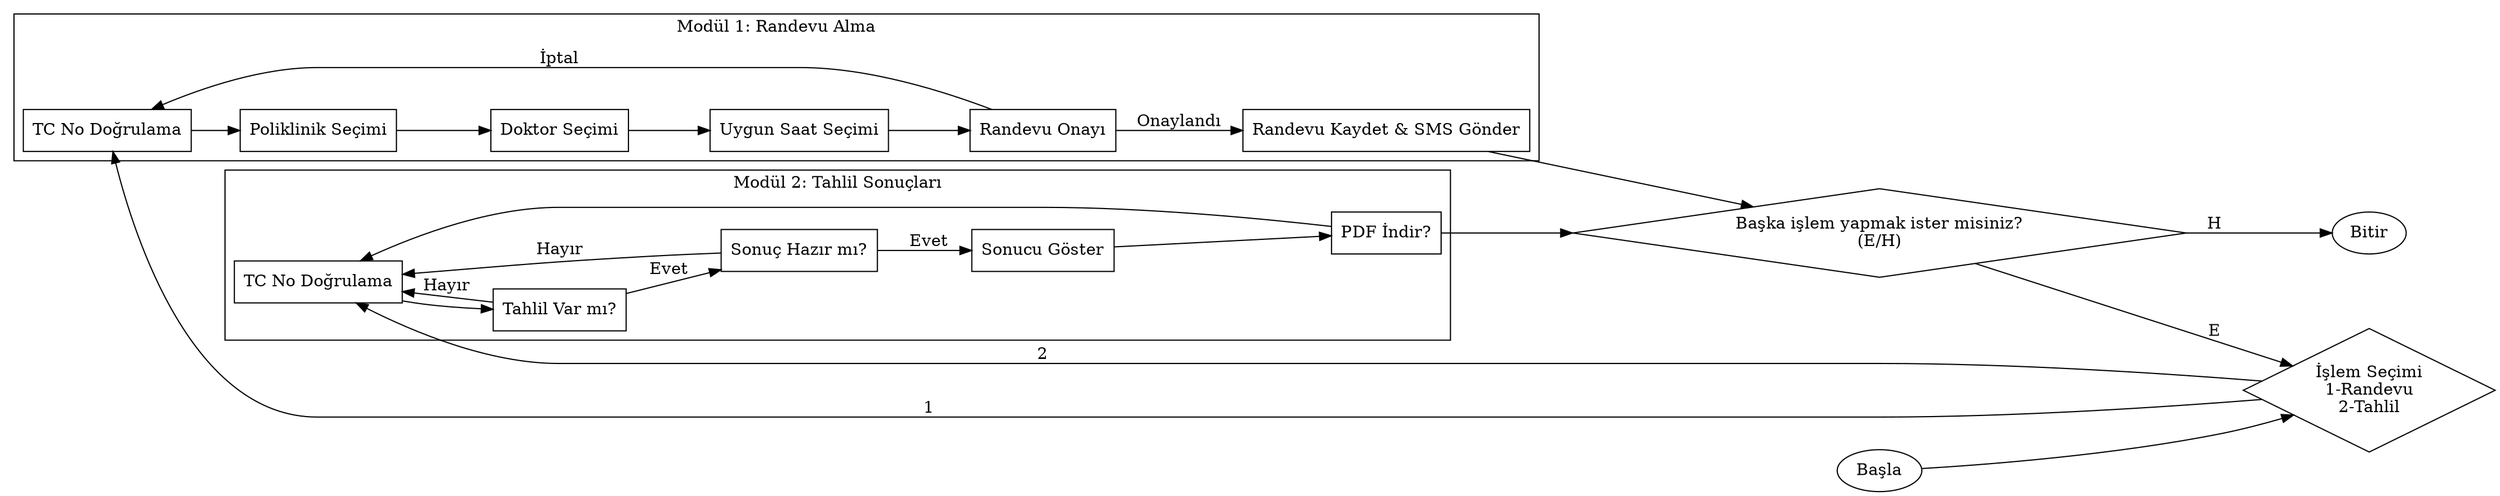 digraph HastaneSistemi {
    rankdir=LR
    node [shape=box]

    subgraph cluster_randevu {
        label = "Modül 1: Randevu Alma"
        R1 [label="TC No Doğrulama"]
        R2 [label="Poliklinik Seçimi"]
        R3 [label="Doktor Seçimi"]
        R4 [label="Uygun Saat Seçimi"]
        R5 [label="Randevu Onayı"]
        R6 [label="Randevu Kaydet & SMS Gönder"]

        R1 -> R2 -> R3 -> R4 -> R5
        R5 -> R6 [label="Onaylandı"]
        R5 -> R1 [label="İptal"]
    }

    subgraph cluster_tahlil {
        label = "Modül 2: Tahlil Sonuçları"
        T1 [label="TC No Doğrulama"]
        T2 [label="Tahlil Var mı?"]
        T3 [label="Sonuç Hazır mı?"]
        T4 [label="Sonucu Göster"]
        T5 [label="PDF İndir?"]

        T1 -> T2
        T2 -> T3 [label="Evet"]
        T2 -> T1 [label="Hayır"]
        T3 -> T4 [label="Evet"]
        T3 -> T1 [label="Hayır"]
        T4 -> T5
        T5 -> T1
    }

    Start [label="Başla", shape=ellipse]
    Menu [label="İşlem Seçimi\n1-Randevu\n2-Tahlil", shape=diamond]
    Loop [label="Başka işlem yapmak ister misiniz?\n(E/H)", shape=diamond]
    End [label="Bitir", shape=ellipse]

    Start -> Menu
    Menu -> R1 [label="1"]
    Menu -> T1 [label="2"]
    R6 -> Loop
    T5 -> Loop
    Loop -> Menu [label="E"]
    Loop -> End [label="H"]
}
